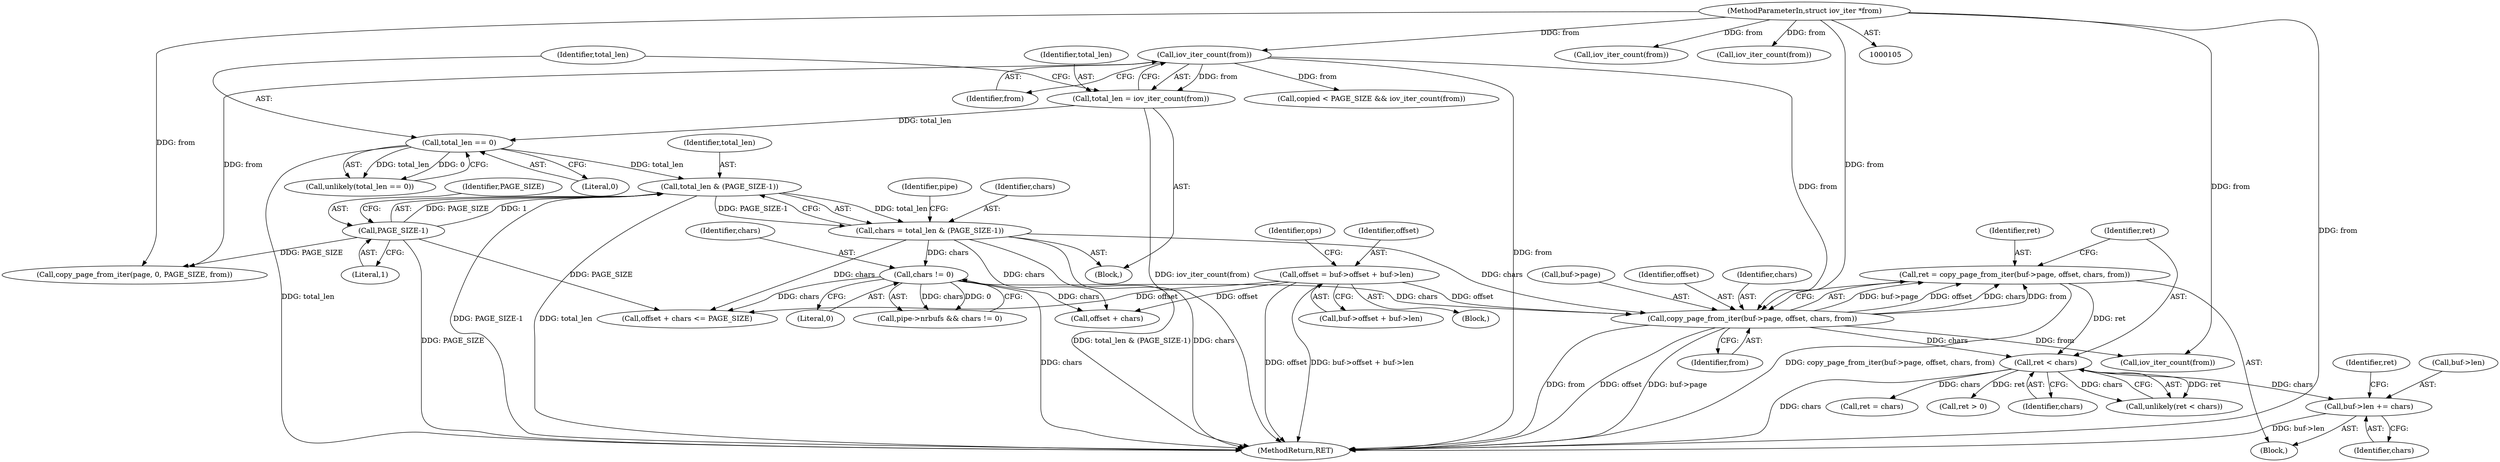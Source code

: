 digraph "0_linux_f0d1bec9d58d4c038d0ac958c9af82be6eb18045_1@pointer" {
"1000260" [label="(Call,buf->len += chars)"];
"1000248" [label="(Call,ret < chars)"];
"1000237" [label="(Call,ret = copy_page_from_iter(buf->page, offset, chars, from))"];
"1000239" [label="(Call,copy_page_from_iter(buf->page, offset, chars, from))"];
"1000208" [label="(Call,offset = buf->offset + buf->len)"];
"1000159" [label="(Call,chars = total_len & (PAGE_SIZE-1))"];
"1000161" [label="(Call,total_len & (PAGE_SIZE-1))"];
"1000137" [label="(Call,total_len == 0)"];
"1000130" [label="(Call,total_len = iov_iter_count(from))"];
"1000132" [label="(Call,iov_iter_count(from))"];
"1000107" [label="(MethodParameterIn,struct iov_iter *from)"];
"1000163" [label="(Call,PAGE_SIZE-1)"];
"1000171" [label="(Call,chars != 0)"];
"1000270" [label="(Call,iov_iter_count(from))"];
"1000169" [label="(Identifier,pipe)"];
"1000266" [label="(Identifier,ret)"];
"1000160" [label="(Identifier,chars)"];
"1000137" [label="(Call,total_len == 0)"];
"1000136" [label="(Call,unlikely(total_len == 0))"];
"1000531" [label="(Call,ret > 0)"];
"1000167" [label="(Call,pipe->nrbufs && chars != 0)"];
"1000227" [label="(Block,)"];
"1000172" [label="(Identifier,chars)"];
"1000239" [label="(Call,copy_page_from_iter(buf->page, offset, chars, from))"];
"1000260" [label="(Call,buf->len += chars)"];
"1000107" [label="(MethodParameterIn,struct iov_iter *from)"];
"1000133" [label="(Identifier,from)"];
"1000165" [label="(Literal,1)"];
"1000245" [label="(Identifier,from)"];
"1000174" [label="(Block,)"];
"1000240" [label="(Call,buf->page)"];
"1000243" [label="(Identifier,offset)"];
"1000161" [label="(Call,total_len & (PAGE_SIZE-1))"];
"1000368" [label="(Call,copied < PAGE_SIZE && iov_iter_count(from))"];
"1000132" [label="(Call,iov_iter_count(from))"];
"1000248" [label="(Call,ret < chars)"];
"1000261" [label="(Call,buf->len)"];
"1000209" [label="(Identifier,offset)"];
"1000247" [label="(Call,unlikely(ret < chars))"];
"1000131" [label="(Identifier,total_len)"];
"1000220" [label="(Identifier,ops)"];
"1000164" [label="(Identifier,PAGE_SIZE)"];
"1000163" [label="(Call,PAGE_SIZE-1)"];
"1000361" [label="(Call,copy_page_from_iter(page, 0, PAGE_SIZE, from))"];
"1000159" [label="(Call,chars = total_len & (PAGE_SIZE-1))"];
"1000237" [label="(Call,ret = copy_page_from_iter(buf->page, offset, chars, from))"];
"1000208" [label="(Call,offset = buf->offset + buf->len)"];
"1000238" [label="(Identifier,ret)"];
"1000244" [label="(Identifier,chars)"];
"1000372" [label="(Call,iov_iter_count(from))"];
"1000264" [label="(Identifier,chars)"];
"1000173" [label="(Literal,0)"];
"1000108" [label="(Block,)"];
"1000440" [label="(Call,iov_iter_count(from))"];
"1000222" [label="(Call,offset + chars <= PAGE_SIZE)"];
"1000139" [label="(Literal,0)"];
"1000171" [label="(Call,chars != 0)"];
"1000557" [label="(MethodReturn,RET)"];
"1000250" [label="(Identifier,chars)"];
"1000223" [label="(Call,offset + chars)"];
"1000162" [label="(Identifier,total_len)"];
"1000249" [label="(Identifier,ret)"];
"1000210" [label="(Call,buf->offset + buf->len)"];
"1000138" [label="(Identifier,total_len)"];
"1000265" [label="(Call,ret = chars)"];
"1000130" [label="(Call,total_len = iov_iter_count(from))"];
"1000260" -> "1000227"  [label="AST: "];
"1000260" -> "1000264"  [label="CFG: "];
"1000261" -> "1000260"  [label="AST: "];
"1000264" -> "1000260"  [label="AST: "];
"1000266" -> "1000260"  [label="CFG: "];
"1000260" -> "1000557"  [label="DDG: buf->len"];
"1000248" -> "1000260"  [label="DDG: chars"];
"1000248" -> "1000247"  [label="AST: "];
"1000248" -> "1000250"  [label="CFG: "];
"1000249" -> "1000248"  [label="AST: "];
"1000250" -> "1000248"  [label="AST: "];
"1000247" -> "1000248"  [label="CFG: "];
"1000248" -> "1000557"  [label="DDG: chars"];
"1000248" -> "1000247"  [label="DDG: ret"];
"1000248" -> "1000247"  [label="DDG: chars"];
"1000237" -> "1000248"  [label="DDG: ret"];
"1000239" -> "1000248"  [label="DDG: chars"];
"1000248" -> "1000265"  [label="DDG: chars"];
"1000248" -> "1000531"  [label="DDG: ret"];
"1000237" -> "1000227"  [label="AST: "];
"1000237" -> "1000239"  [label="CFG: "];
"1000238" -> "1000237"  [label="AST: "];
"1000239" -> "1000237"  [label="AST: "];
"1000249" -> "1000237"  [label="CFG: "];
"1000237" -> "1000557"  [label="DDG: copy_page_from_iter(buf->page, offset, chars, from)"];
"1000239" -> "1000237"  [label="DDG: buf->page"];
"1000239" -> "1000237"  [label="DDG: offset"];
"1000239" -> "1000237"  [label="DDG: chars"];
"1000239" -> "1000237"  [label="DDG: from"];
"1000239" -> "1000245"  [label="CFG: "];
"1000240" -> "1000239"  [label="AST: "];
"1000243" -> "1000239"  [label="AST: "];
"1000244" -> "1000239"  [label="AST: "];
"1000245" -> "1000239"  [label="AST: "];
"1000239" -> "1000557"  [label="DDG: buf->page"];
"1000239" -> "1000557"  [label="DDG: from"];
"1000239" -> "1000557"  [label="DDG: offset"];
"1000208" -> "1000239"  [label="DDG: offset"];
"1000159" -> "1000239"  [label="DDG: chars"];
"1000171" -> "1000239"  [label="DDG: chars"];
"1000132" -> "1000239"  [label="DDG: from"];
"1000107" -> "1000239"  [label="DDG: from"];
"1000239" -> "1000270"  [label="DDG: from"];
"1000208" -> "1000174"  [label="AST: "];
"1000208" -> "1000210"  [label="CFG: "];
"1000209" -> "1000208"  [label="AST: "];
"1000210" -> "1000208"  [label="AST: "];
"1000220" -> "1000208"  [label="CFG: "];
"1000208" -> "1000557"  [label="DDG: offset"];
"1000208" -> "1000557"  [label="DDG: buf->offset + buf->len"];
"1000208" -> "1000222"  [label="DDG: offset"];
"1000208" -> "1000223"  [label="DDG: offset"];
"1000159" -> "1000108"  [label="AST: "];
"1000159" -> "1000161"  [label="CFG: "];
"1000160" -> "1000159"  [label="AST: "];
"1000161" -> "1000159"  [label="AST: "];
"1000169" -> "1000159"  [label="CFG: "];
"1000159" -> "1000557"  [label="DDG: chars"];
"1000159" -> "1000557"  [label="DDG: total_len & (PAGE_SIZE-1)"];
"1000161" -> "1000159"  [label="DDG: total_len"];
"1000161" -> "1000159"  [label="DDG: PAGE_SIZE-1"];
"1000159" -> "1000171"  [label="DDG: chars"];
"1000159" -> "1000222"  [label="DDG: chars"];
"1000159" -> "1000223"  [label="DDG: chars"];
"1000161" -> "1000163"  [label="CFG: "];
"1000162" -> "1000161"  [label="AST: "];
"1000163" -> "1000161"  [label="AST: "];
"1000161" -> "1000557"  [label="DDG: PAGE_SIZE-1"];
"1000161" -> "1000557"  [label="DDG: total_len"];
"1000137" -> "1000161"  [label="DDG: total_len"];
"1000163" -> "1000161"  [label="DDG: PAGE_SIZE"];
"1000163" -> "1000161"  [label="DDG: 1"];
"1000137" -> "1000136"  [label="AST: "];
"1000137" -> "1000139"  [label="CFG: "];
"1000138" -> "1000137"  [label="AST: "];
"1000139" -> "1000137"  [label="AST: "];
"1000136" -> "1000137"  [label="CFG: "];
"1000137" -> "1000557"  [label="DDG: total_len"];
"1000137" -> "1000136"  [label="DDG: total_len"];
"1000137" -> "1000136"  [label="DDG: 0"];
"1000130" -> "1000137"  [label="DDG: total_len"];
"1000130" -> "1000108"  [label="AST: "];
"1000130" -> "1000132"  [label="CFG: "];
"1000131" -> "1000130"  [label="AST: "];
"1000132" -> "1000130"  [label="AST: "];
"1000138" -> "1000130"  [label="CFG: "];
"1000130" -> "1000557"  [label="DDG: iov_iter_count(from)"];
"1000132" -> "1000130"  [label="DDG: from"];
"1000132" -> "1000133"  [label="CFG: "];
"1000133" -> "1000132"  [label="AST: "];
"1000132" -> "1000557"  [label="DDG: from"];
"1000107" -> "1000132"  [label="DDG: from"];
"1000132" -> "1000361"  [label="DDG: from"];
"1000132" -> "1000368"  [label="DDG: from"];
"1000107" -> "1000105"  [label="AST: "];
"1000107" -> "1000557"  [label="DDG: from"];
"1000107" -> "1000270"  [label="DDG: from"];
"1000107" -> "1000361"  [label="DDG: from"];
"1000107" -> "1000372"  [label="DDG: from"];
"1000107" -> "1000440"  [label="DDG: from"];
"1000163" -> "1000165"  [label="CFG: "];
"1000164" -> "1000163"  [label="AST: "];
"1000165" -> "1000163"  [label="AST: "];
"1000163" -> "1000557"  [label="DDG: PAGE_SIZE"];
"1000163" -> "1000222"  [label="DDG: PAGE_SIZE"];
"1000163" -> "1000361"  [label="DDG: PAGE_SIZE"];
"1000171" -> "1000167"  [label="AST: "];
"1000171" -> "1000173"  [label="CFG: "];
"1000172" -> "1000171"  [label="AST: "];
"1000173" -> "1000171"  [label="AST: "];
"1000167" -> "1000171"  [label="CFG: "];
"1000171" -> "1000557"  [label="DDG: chars"];
"1000171" -> "1000167"  [label="DDG: chars"];
"1000171" -> "1000167"  [label="DDG: 0"];
"1000171" -> "1000222"  [label="DDG: chars"];
"1000171" -> "1000223"  [label="DDG: chars"];
}
